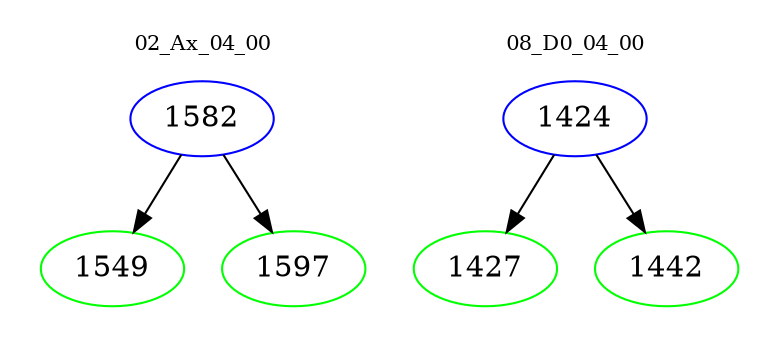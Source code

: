 digraph{
subgraph cluster_0 {
color = white
label = "02_Ax_04_00";
fontsize=10;
T0_1582 [label="1582", color="blue"]
T0_1582 -> T0_1549 [color="black"]
T0_1549 [label="1549", color="green"]
T0_1582 -> T0_1597 [color="black"]
T0_1597 [label="1597", color="green"]
}
subgraph cluster_1 {
color = white
label = "08_D0_04_00";
fontsize=10;
T1_1424 [label="1424", color="blue"]
T1_1424 -> T1_1427 [color="black"]
T1_1427 [label="1427", color="green"]
T1_1424 -> T1_1442 [color="black"]
T1_1442 [label="1442", color="green"]
}
}
